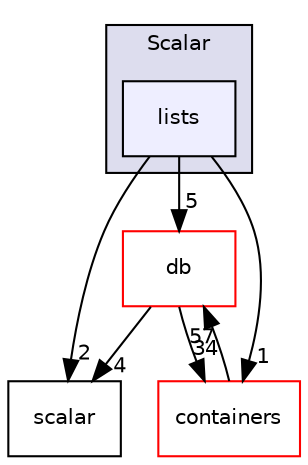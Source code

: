 digraph "src/OpenFOAM/primitives/Scalar/lists" {
  bgcolor=transparent;
  compound=true
  node [ fontsize="10", fontname="Helvetica"];
  edge [ labelfontsize="10", labelfontname="Helvetica"];
  subgraph clusterdir_b4f4914e791ff496381862f16be45bae {
    graph [ bgcolor="#ddddee", pencolor="black", label="Scalar" fontname="Helvetica", fontsize="10", URL="dir_b4f4914e791ff496381862f16be45bae.html"]
  dir_c688d5845a6a19b12de3f4b0b1307667 [shape=box, label="lists", style="filled", fillcolor="#eeeeff", pencolor="black", URL="dir_c688d5845a6a19b12de3f4b0b1307667.html"];
  }
  dir_e67694ff55b44d11ba71a37378a61ef5 [shape=box label="scalar" URL="dir_e67694ff55b44d11ba71a37378a61ef5.html"];
  dir_19d0872053bde092be81d7fe3f56cbf7 [shape=box label="containers" color="red" URL="dir_19d0872053bde092be81d7fe3f56cbf7.html"];
  dir_63c634f7a7cfd679ac26c67fb30fc32f [shape=box label="db" color="red" URL="dir_63c634f7a7cfd679ac26c67fb30fc32f.html"];
  dir_19d0872053bde092be81d7fe3f56cbf7->dir_63c634f7a7cfd679ac26c67fb30fc32f [headlabel="57", labeldistance=1.5 headhref="dir_001902_001953.html"];
  dir_63c634f7a7cfd679ac26c67fb30fc32f->dir_e67694ff55b44d11ba71a37378a61ef5 [headlabel="4", labeldistance=1.5 headhref="dir_001953_002386.html"];
  dir_63c634f7a7cfd679ac26c67fb30fc32f->dir_19d0872053bde092be81d7fe3f56cbf7 [headlabel="34", labeldistance=1.5 headhref="dir_001953_001902.html"];
  dir_c688d5845a6a19b12de3f4b0b1307667->dir_e67694ff55b44d11ba71a37378a61ef5 [headlabel="2", labeldistance=1.5 headhref="dir_002385_002386.html"];
  dir_c688d5845a6a19b12de3f4b0b1307667->dir_19d0872053bde092be81d7fe3f56cbf7 [headlabel="1", labeldistance=1.5 headhref="dir_002385_001902.html"];
  dir_c688d5845a6a19b12de3f4b0b1307667->dir_63c634f7a7cfd679ac26c67fb30fc32f [headlabel="5", labeldistance=1.5 headhref="dir_002385_001953.html"];
}
